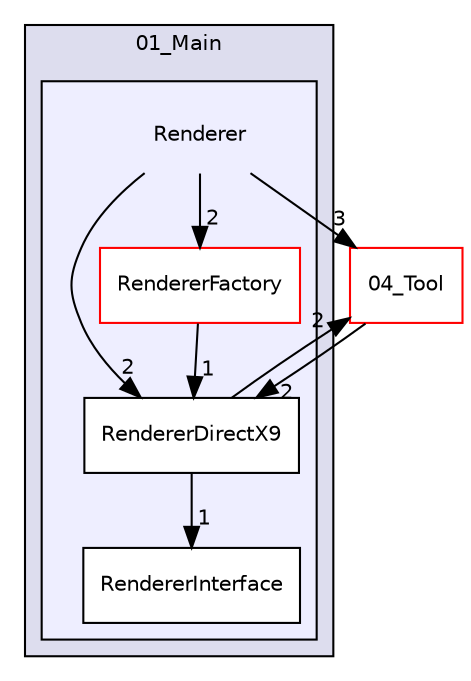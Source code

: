 digraph "C:/HAL/PG関係/03_作成プログラム/03_HAL授業/就職作品/Project/source/01_Main/Renderer" {
  compound=true
  node [ fontsize="10", fontname="Helvetica"];
  edge [ labelfontsize="10", labelfontname="Helvetica"];
  subgraph clusterdir_b2ee2f4b37d8460d9f5246ffd8c74e11 {
    graph [ bgcolor="#ddddee", pencolor="black", label="01_Main" fontname="Helvetica", fontsize="10", URL="dir_b2ee2f4b37d8460d9f5246ffd8c74e11.html"]
  subgraph clusterdir_e9bddeb3961171178c0ac9a954a9f096 {
    graph [ bgcolor="#eeeeff", pencolor="black", label="" URL="dir_e9bddeb3961171178c0ac9a954a9f096.html"];
    dir_e9bddeb3961171178c0ac9a954a9f096 [shape=plaintext label="Renderer"];
    dir_b72f6df6cd0babd55bdcb83d53077eb4 [shape=box label="RendererDirectX9" color="black" fillcolor="white" style="filled" URL="dir_b72f6df6cd0babd55bdcb83d53077eb4.html"];
    dir_ad1fc08544c3844f7676e810506b9e90 [shape=box label="RendererFactory" color="red" fillcolor="white" style="filled" URL="dir_ad1fc08544c3844f7676e810506b9e90.html"];
    dir_ef4fe2d8e15ccf3d048d0932a1e45b54 [shape=box label="RendererInterface" color="black" fillcolor="white" style="filled" URL="dir_ef4fe2d8e15ccf3d048d0932a1e45b54.html"];
  }
  }
  dir_48bb4aacea20c6a8378e1408d864b090 [shape=box label="04_Tool" fillcolor="white" style="filled" color="red" URL="dir_48bb4aacea20c6a8378e1408d864b090.html"];
  dir_ad1fc08544c3844f7676e810506b9e90->dir_b72f6df6cd0babd55bdcb83d53077eb4 [headlabel="1", labeldistance=1.5 headhref="dir_000006_000005.html"];
  dir_e9bddeb3961171178c0ac9a954a9f096->dir_ad1fc08544c3844f7676e810506b9e90 [headlabel="2", labeldistance=1.5 headhref="dir_000004_000006.html"];
  dir_e9bddeb3961171178c0ac9a954a9f096->dir_b72f6df6cd0babd55bdcb83d53077eb4 [headlabel="2", labeldistance=1.5 headhref="dir_000004_000005.html"];
  dir_e9bddeb3961171178c0ac9a954a9f096->dir_48bb4aacea20c6a8378e1408d864b090 [headlabel="3", labeldistance=1.5 headhref="dir_000004_000080.html"];
  dir_b72f6df6cd0babd55bdcb83d53077eb4->dir_ef4fe2d8e15ccf3d048d0932a1e45b54 [headlabel="1", labeldistance=1.5 headhref="dir_000005_000009.html"];
  dir_b72f6df6cd0babd55bdcb83d53077eb4->dir_48bb4aacea20c6a8378e1408d864b090 [headlabel="2", labeldistance=1.5 headhref="dir_000005_000080.html"];
  dir_48bb4aacea20c6a8378e1408d864b090->dir_b72f6df6cd0babd55bdcb83d53077eb4 [headlabel="2", labeldistance=1.5 headhref="dir_000080_000005.html"];
}
